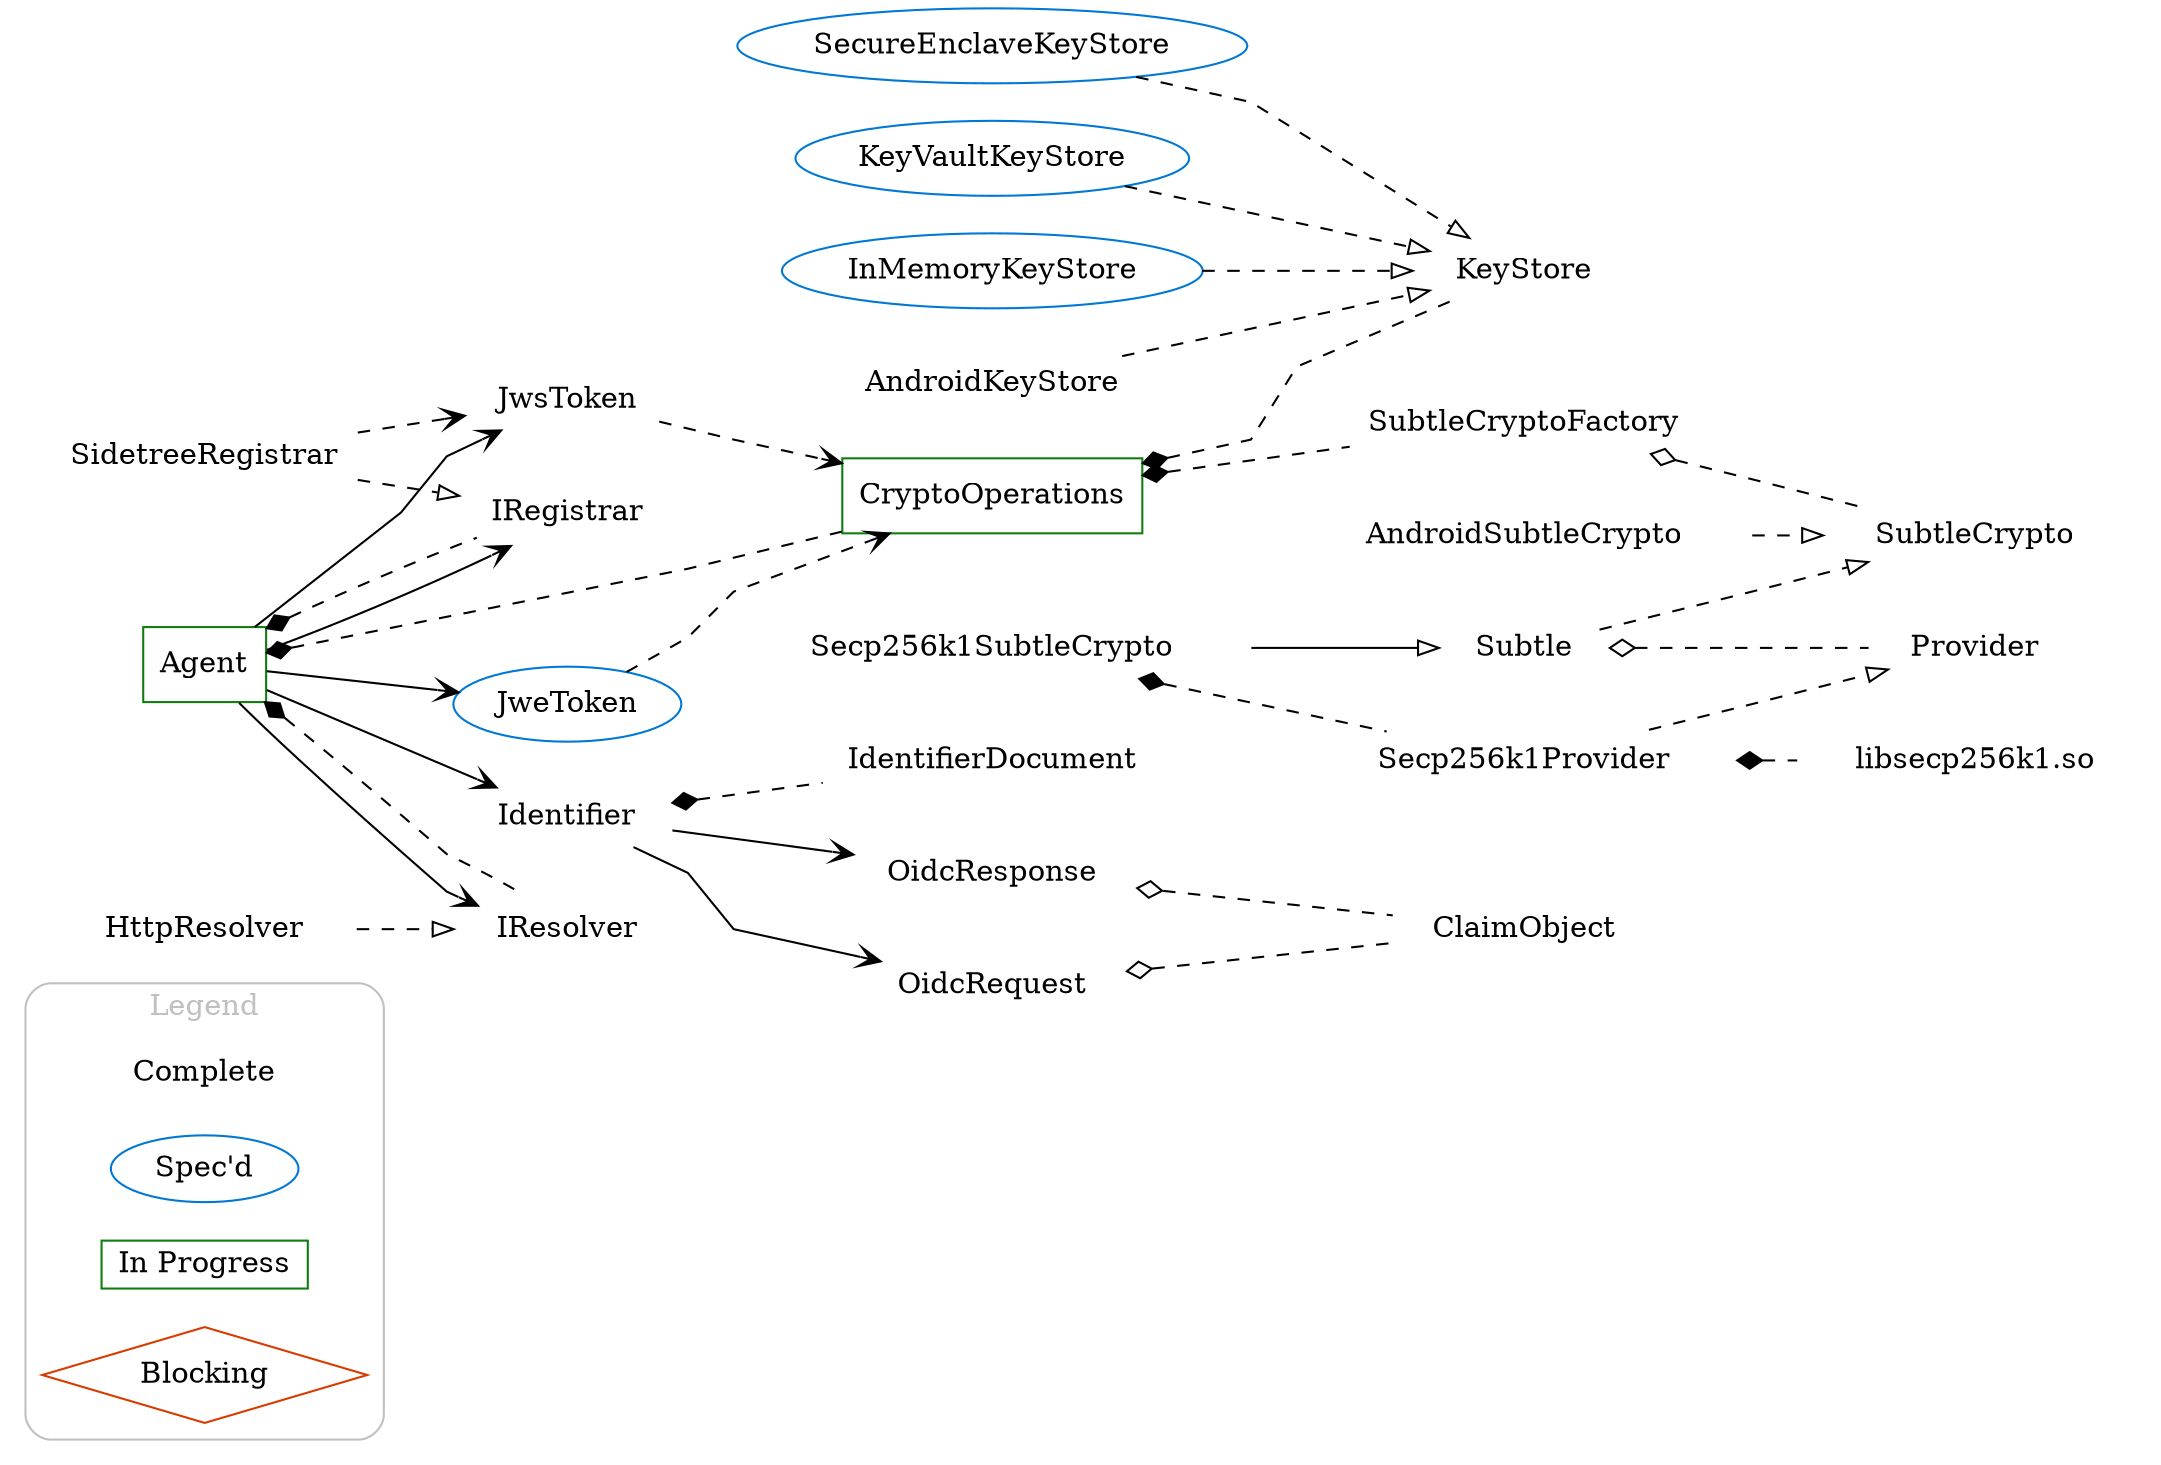 
digraph architecture {
  layers="public:private"
  // label="Kotlin SDK"
  // layerselect=public
  // splines=ortho	
  splines=polyline
  rankdir=LR
  center=true
  ranksep=0
  layout=dot
  ranksep=0.3

  subgraph clusterLegend {
    ranksep=1
    label="Legend"

    forcelabels=true
    color=gray
    fontcolor="gray"
    style=rounded
    node[height=0.25, layer=all]

    complete[label="Complete", color="none", shape=none]
    speced[label="Spec'd", color="#0078d4", shape=ellipse]
    inProgress[label="In Progress", color="#107c10", shape=box]
    Blocking[label="Blocking", color="#d83b01", shape="diamond"]

  }

  // Complete
  node[color=none, layer=public]

  JwsToken

  SubtleCrypto

  Subtle
  Provider

  libsecp256k1[label="libsecp256k1.so", layer=private]

  KeyStore
  AndroidKeyStore[layer=private]

  SubtleCryptoFactory

  Secp256k1SubtleCrypto
  Secp256k1Provider
  AndroidSubtleCrypto[layer=private]

  IRegistrar
  SidetreeRegistrar
  
  Identifier
  IdentifierDocument
  
  IResolver
  HttpResolver

  OidcRequest
  OidcResponse

  ClaimObject

  // In Progress
  node[color="#107c10", shape=box, layer=public]
  
  Agent

  CryptoOperations
  
  // Specified
  node[color="#0078d4", shape=ellipse, layer=public]

  JweToken

  SecureEnclaveKeyStore[layer=private]
  KeyVaultKeyStore[layer=private]
  InMemoryKeyStore[layer=private]

  // Blocking
  node[color="#d83b01", shape="diamond", layer=public]

  // Associations
  edge[arrowhead="open"]
  Agent -> Identifier
  Agent -> IRegistrar
  Agent -> IResolver
  Agent -> JweToken
  Agent -> JwsToken
  Identifier -> OidcRequest
  Identifier -> OidcResponse

  // Inheritance
  edge[arrowhead="empty"]
  Secp256k1SubtleCrypto -> Subtle

  // Implementation/Realization
  edge[arrowhead="empty",style="dashed"]
  SidetreeRegistrar -> IRegistrar
  HttpResolver -> IResolver
  Secp256k1Provider -> Provider
  Subtle -> SubtleCrypto
  AndroidSubtleCrypto -> SubtleCrypto
  AndroidKeyStore -> KeyStore
  SecureEnclaveKeyStore -> KeyStore
  KeyVaultKeyStore -> KeyStore
  InMemoryKeyStore -> KeyStore

  // Dependency
  edge[arrowhead="open",style="dashed"]
  JwsToken -> CryptoOperations
  JweToken -> CryptoOperations
  SidetreeRegistrar -> JwsToken

  // Aggregations
  edge[dir="back",arrowtail="odiamond"]
  Subtle -> Provider
  SubtleCryptoFactory -> SubtleCrypto
  OidcRequest -> ClaimObject
  OidcResponse -> ClaimObject

  // Compositions
  edge[dir="back",arrowtail="diamond"]
  Agent -> IRegistrar
  Agent -> IResolver
  Agent -> CryptoOperations
  Identifier -> IdentifierDocument
  CryptoOperations -> SubtleCryptoFactory
  CryptoOperations -> KeyStore
  Secp256k1Provider -> libsecp256k1
  Secp256k1SubtleCrypto -> Secp256k1Provider
}